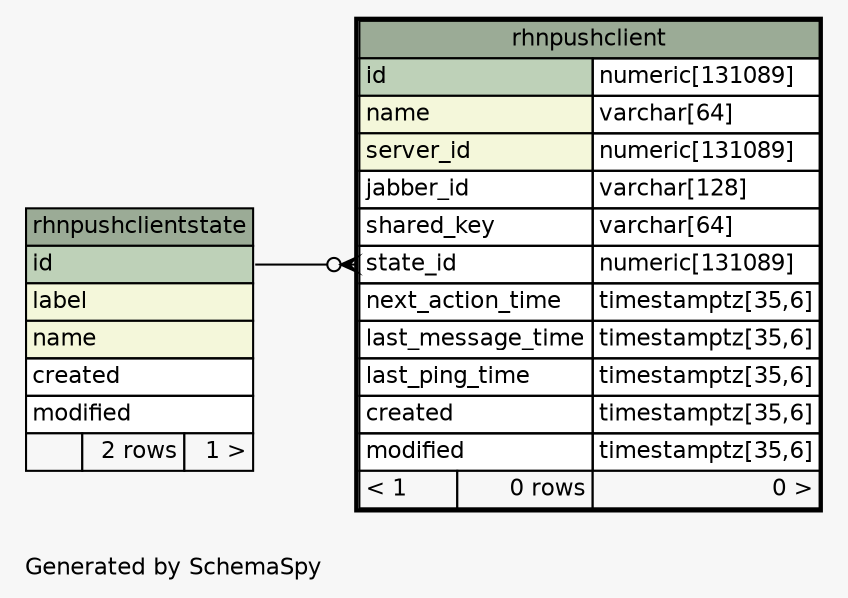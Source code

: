 // dot 2.26.0 on Linux 2.6.32-504.el6.x86_64
// SchemaSpy rev 590
digraph "oneDegreeRelationshipsDiagram" {
  graph [
    rankdir="RL"
    bgcolor="#f7f7f7"
    label="\nGenerated by SchemaSpy"
    labeljust="l"
    nodesep="0.18"
    ranksep="0.46"
    fontname="Helvetica"
    fontsize="11"
  ];
  node [
    fontname="Helvetica"
    fontsize="11"
    shape="plaintext"
  ];
  edge [
    arrowsize="0.8"
  ];
  "rhnpushclient":"state_id":w -> "rhnpushclientstate":"id":e [arrowhead=none dir=back arrowtail=crowodot];
  "rhnpushclient" [
    label=<
    <TABLE BORDER="2" CELLBORDER="1" CELLSPACING="0" BGCOLOR="#ffffff">
      <TR><TD COLSPAN="3" BGCOLOR="#9bab96" ALIGN="CENTER">rhnpushclient</TD></TR>
      <TR><TD PORT="id" COLSPAN="2" BGCOLOR="#bed1b8" ALIGN="LEFT">id</TD><TD PORT="id.type" ALIGN="LEFT">numeric[131089]</TD></TR>
      <TR><TD PORT="name" COLSPAN="2" BGCOLOR="#f4f7da" ALIGN="LEFT">name</TD><TD PORT="name.type" ALIGN="LEFT">varchar[64]</TD></TR>
      <TR><TD PORT="server_id" COLSPAN="2" BGCOLOR="#f4f7da" ALIGN="LEFT">server_id</TD><TD PORT="server_id.type" ALIGN="LEFT">numeric[131089]</TD></TR>
      <TR><TD PORT="jabber_id" COLSPAN="2" ALIGN="LEFT">jabber_id</TD><TD PORT="jabber_id.type" ALIGN="LEFT">varchar[128]</TD></TR>
      <TR><TD PORT="shared_key" COLSPAN="2" ALIGN="LEFT">shared_key</TD><TD PORT="shared_key.type" ALIGN="LEFT">varchar[64]</TD></TR>
      <TR><TD PORT="state_id" COLSPAN="2" ALIGN="LEFT">state_id</TD><TD PORT="state_id.type" ALIGN="LEFT">numeric[131089]</TD></TR>
      <TR><TD PORT="next_action_time" COLSPAN="2" ALIGN="LEFT">next_action_time</TD><TD PORT="next_action_time.type" ALIGN="LEFT">timestamptz[35,6]</TD></TR>
      <TR><TD PORT="last_message_time" COLSPAN="2" ALIGN="LEFT">last_message_time</TD><TD PORT="last_message_time.type" ALIGN="LEFT">timestamptz[35,6]</TD></TR>
      <TR><TD PORT="last_ping_time" COLSPAN="2" ALIGN="LEFT">last_ping_time</TD><TD PORT="last_ping_time.type" ALIGN="LEFT">timestamptz[35,6]</TD></TR>
      <TR><TD PORT="created" COLSPAN="2" ALIGN="LEFT">created</TD><TD PORT="created.type" ALIGN="LEFT">timestamptz[35,6]</TD></TR>
      <TR><TD PORT="modified" COLSPAN="2" ALIGN="LEFT">modified</TD><TD PORT="modified.type" ALIGN="LEFT">timestamptz[35,6]</TD></TR>
      <TR><TD ALIGN="LEFT" BGCOLOR="#f7f7f7">&lt; 1</TD><TD ALIGN="RIGHT" BGCOLOR="#f7f7f7">0 rows</TD><TD ALIGN="RIGHT" BGCOLOR="#f7f7f7">0 &gt;</TD></TR>
    </TABLE>>
    URL="rhnpushclient.html"
    tooltip="rhnpushclient"
  ];
  "rhnpushclientstate" [
    label=<
    <TABLE BORDER="0" CELLBORDER="1" CELLSPACING="0" BGCOLOR="#ffffff">
      <TR><TD COLSPAN="3" BGCOLOR="#9bab96" ALIGN="CENTER">rhnpushclientstate</TD></TR>
      <TR><TD PORT="id" COLSPAN="3" BGCOLOR="#bed1b8" ALIGN="LEFT">id</TD></TR>
      <TR><TD PORT="label" COLSPAN="3" BGCOLOR="#f4f7da" ALIGN="LEFT">label</TD></TR>
      <TR><TD PORT="name" COLSPAN="3" BGCOLOR="#f4f7da" ALIGN="LEFT">name</TD></TR>
      <TR><TD PORT="created" COLSPAN="3" ALIGN="LEFT">created</TD></TR>
      <TR><TD PORT="modified" COLSPAN="3" ALIGN="LEFT">modified</TD></TR>
      <TR><TD ALIGN="LEFT" BGCOLOR="#f7f7f7">  </TD><TD ALIGN="RIGHT" BGCOLOR="#f7f7f7">2 rows</TD><TD ALIGN="RIGHT" BGCOLOR="#f7f7f7">1 &gt;</TD></TR>
    </TABLE>>
    URL="rhnpushclientstate.html"
    tooltip="rhnpushclientstate"
  ];
}
